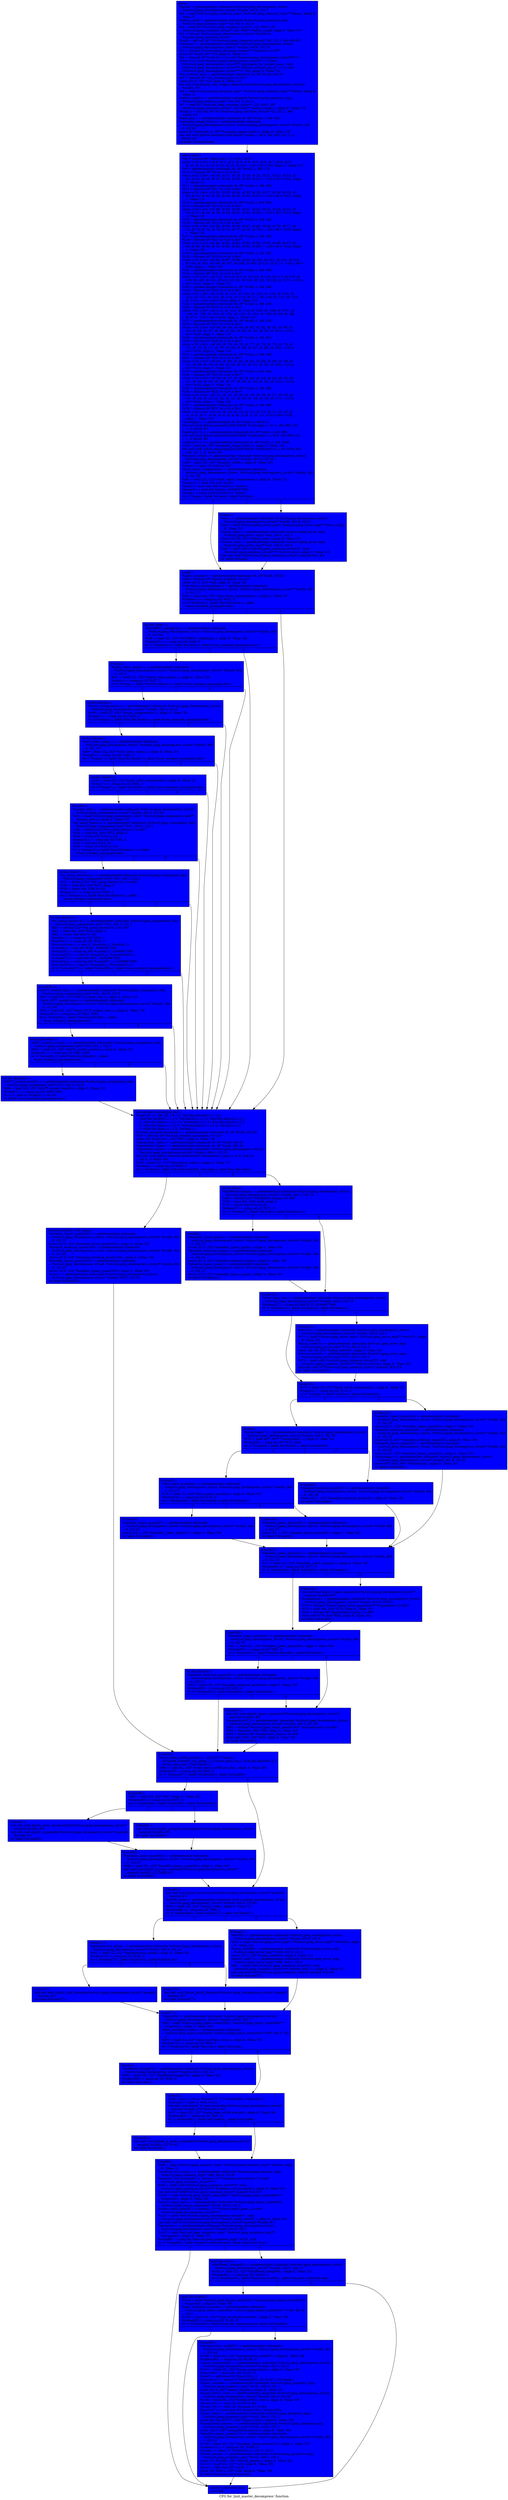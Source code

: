 digraph "CFG for 'jinit_master_decompress' function" {
	label="CFG for 'jinit_master_decompress' function";

	Node0x60f3b10 [shape=record, style = filled, fillcolor = blue, label="{entry:\l  %mem = getelementptr inbounds %struct.jpeg_decompress_struct,\l... %struct.jpeg_decompress_struct* %cinfo, i64 0, i32 1\l  %0 = load %struct.jpeg_memory_mgr*, %struct.jpeg_memory_mgr** %mem, align 8,\l... !tbaa !2\l  %alloc_small = getelementptr inbounds %struct.jpeg_memory_mgr,\l... %struct.jpeg_memory_mgr* %0, i64 0, i32 0\l  %1 = load i8* (%struct.jpeg_common_struct*, i32, i64)*, i8*\l... (%struct.jpeg_common_struct*, i32, i64)** %alloc_small, align 8, !tbaa !10\l  %2 = bitcast %struct.jpeg_decompress_struct* %cinfo to\l... %struct.jpeg_common_struct*\l  %call = tail call i8* %1(%struct.jpeg_common_struct* %2, i32 1, i64 48) #3\l  %master1 = getelementptr inbounds %struct.jpeg_decompress_struct,\l... %struct.jpeg_decompress_struct* %cinfo, i64 0, i32 73\l  %3 = bitcast %struct.jpeg_decomp_master** %master1 to i8**\l  store i8* %call, i8** %3, align 8, !tbaa !13\l  %4 = bitcast i8* %call to \<2 x void (%struct.jpeg_decompress_struct*)*\>*\l  store \<2 x void (%struct.jpeg_decompress_struct*)*\> \<void\l... (%struct.jpeg_decompress_struct*)* @prepare_for_output_pass, void\l... (%struct.jpeg_decompress_struct*)* @finish_output_pass\>, \<2 x void\l... (%struct.jpeg_decompress_struct*)*\>* %4, align 8, !tbaa !14\l  %is_dummy_pass = getelementptr inbounds i8, i8* %call, i64 16\l  %5 = bitcast i8* %is_dummy_pass to i32*\l  store i32 0, i32* %5, align 8, !tbaa !15\l  tail call void @jpeg_calc_output_dimensions(%struct.jpeg_decompress_struct*\l... %cinfo) #3\l  %6 = load %struct.jpeg_memory_mgr*, %struct.jpeg_memory_mgr** %mem, align 8,\l... !tbaa !2\l  %alloc_small.i.i = getelementptr inbounds %struct.jpeg_memory_mgr,\l... %struct.jpeg_memory_mgr* %6, i64 0, i32 0\l  %7 = load i8* (%struct.jpeg_common_struct*, i32, i64)*, i8*\l... (%struct.jpeg_common_struct*, i32, i64)** %alloc_small.i.i, align 8, !tbaa !10\l  %call.i.i = tail call i8* %7(%struct.jpeg_common_struct* %2, i32 1, i64\l... 1408) #3\l  %add.ptr.i.i = getelementptr inbounds i8, i8* %call.i.i, i64 256\l  %sample_range_limit.i.i = getelementptr inbounds\l... %struct.jpeg_decompress_struct, %struct.jpeg_decompress_struct* %cinfo, i64\l... 0, i32 61\l  store i8* %add.ptr.i.i, i8** %sample_range_limit.i.i, align 8, !tbaa !18\l  tail call void @llvm.memset.p0i8.i64(i8* %call.i.i, i8 0, i64 256, i32 1, i1\l... false) #3\l  br label %vector.body\l}"];
	Node0x60f3b10 -> Node0x6118500;
	Node0x6118500 [shape=record, style = filled, fillcolor = blue, label="{vector.body:                                      \l  %8 = bitcast i8* %add.ptr.i.i to \<16 x i8\>*\l  store \<16 x i8\> \<i8 0, i8 1, i8 2, i8 3, i8 4, i8 5, i8 6, i8 7, i8 8, i8 9,\l... i8 10, i8 11, i8 12, i8 13, i8 14, i8 15\>, \<16 x i8\>* %8, align 1, !tbaa !19\l  %9 = getelementptr inbounds i8, i8* %call.i.i, i64 272\l  %10 = bitcast i8* %9 to \<16 x i8\>*\l  store \<16 x i8\> \<i8 16, i8 17, i8 18, i8 19, i8 20, i8 21, i8 22, i8 23, i8\l... 24, i8 25, i8 26, i8 27, i8 28, i8 29, i8 30, i8 31\>, \<16 x i8\>* %10, align\l... 1, !tbaa !19\l  %11 = getelementptr inbounds i8, i8* %call.i.i, i64 288\l  %12 = bitcast i8* %11 to \<16 x i8\>*\l  store \<16 x i8\> \<i8 32, i8 33, i8 34, i8 35, i8 36, i8 37, i8 38, i8 39, i8\l... 40, i8 41, i8 42, i8 43, i8 44, i8 45, i8 46, i8 47\>, \<16 x i8\>* %12, align\l... 1, !tbaa !19\l  %13 = getelementptr inbounds i8, i8* %call.i.i, i64 304\l  %14 = bitcast i8* %13 to \<16 x i8\>*\l  store \<16 x i8\> \<i8 48, i8 49, i8 50, i8 51, i8 52, i8 53, i8 54, i8 55, i8\l... 56, i8 57, i8 58, i8 59, i8 60, i8 61, i8 62, i8 63\>, \<16 x i8\>* %14, align\l... 1, !tbaa !19\l  %15 = getelementptr inbounds i8, i8* %call.i.i, i64 320\l  %16 = bitcast i8* %15 to \<16 x i8\>*\l  store \<16 x i8\> \<i8 64, i8 65, i8 66, i8 67, i8 68, i8 69, i8 70, i8 71, i8\l... 72, i8 73, i8 74, i8 75, i8 76, i8 77, i8 78, i8 79\>, \<16 x i8\>* %16, align\l... 1, !tbaa !19\l  %17 = getelementptr inbounds i8, i8* %call.i.i, i64 336\l  %18 = bitcast i8* %17 to \<16 x i8\>*\l  store \<16 x i8\> \<i8 80, i8 81, i8 82, i8 83, i8 84, i8 85, i8 86, i8 87, i8\l... 88, i8 89, i8 90, i8 91, i8 92, i8 93, i8 94, i8 95\>, \<16 x i8\>* %18, align\l... 1, !tbaa !19\l  %19 = getelementptr inbounds i8, i8* %call.i.i, i64 352\l  %20 = bitcast i8* %19 to \<16 x i8\>*\l  store \<16 x i8\> \<i8 96, i8 97, i8 98, i8 99, i8 100, i8 101, i8 102, i8 103,\l... i8 104, i8 105, i8 106, i8 107, i8 108, i8 109, i8 110, i8 111\>, \<16 x i8\>*\l... %20, align 1, !tbaa !19\l  %21 = getelementptr inbounds i8, i8* %call.i.i, i64 368\l  %22 = bitcast i8* %21 to \<16 x i8\>*\l  store \<16 x i8\> \<i8 112, i8 113, i8 114, i8 115, i8 116, i8 117, i8 118, i8\l... 119, i8 120, i8 121, i8 122, i8 123, i8 124, i8 125, i8 126, i8 127\>, \<16 x\l... i8\>* %22, align 1, !tbaa !19\l  %23 = getelementptr inbounds i8, i8* %call.i.i, i64 384\l  %24 = bitcast i8* %23 to \<16 x i8\>*\l  store \<16 x i8\> \<i8 -128, i8 -127, i8 -126, i8 -125, i8 -124, i8 -123, i8\l... -122, i8 -121, i8 -120, i8 -119, i8 -118, i8 -117, i8 -116, i8 -115, i8 -114,\l... i8 -113\>, \<16 x i8\>* %24, align 1, !tbaa !19\l  %25 = getelementptr inbounds i8, i8* %call.i.i, i64 400\l  %26 = bitcast i8* %25 to \<16 x i8\>*\l  store \<16 x i8\> \<i8 -112, i8 -111, i8 -110, i8 -109, i8 -108, i8 -107, i8\l... -106, i8 -105, i8 -104, i8 -103, i8 -102, i8 -101, i8 -100, i8 -99, i8 -98,\l... i8 -97\>, \<16 x i8\>* %26, align 1, !tbaa !19\l  %27 = getelementptr inbounds i8, i8* %call.i.i, i64 416\l  %28 = bitcast i8* %27 to \<16 x i8\>*\l  store \<16 x i8\> \<i8 -96, i8 -95, i8 -94, i8 -93, i8 -92, i8 -91, i8 -90, i8\l... -89, i8 -88, i8 -87, i8 -86, i8 -85, i8 -84, i8 -83, i8 -82, i8 -81\>, \<16 x\l... i8\>* %28, align 1, !tbaa !19\l  %29 = getelementptr inbounds i8, i8* %call.i.i, i64 432\l  %30 = bitcast i8* %29 to \<16 x i8\>*\l  store \<16 x i8\> \<i8 -80, i8 -79, i8 -78, i8 -77, i8 -76, i8 -75, i8 -74, i8\l... -73, i8 -72, i8 -71, i8 -70, i8 -69, i8 -68, i8 -67, i8 -66, i8 -65\>, \<16 x\l... i8\>* %30, align 1, !tbaa !19\l  %31 = getelementptr inbounds i8, i8* %call.i.i, i64 448\l  %32 = bitcast i8* %31 to \<16 x i8\>*\l  store \<16 x i8\> \<i8 -64, i8 -63, i8 -62, i8 -61, i8 -60, i8 -59, i8 -58, i8\l... -57, i8 -56, i8 -55, i8 -54, i8 -53, i8 -52, i8 -51, i8 -50, i8 -49\>, \<16 x\l... i8\>* %32, align 1, !tbaa !19\l  %33 = getelementptr inbounds i8, i8* %call.i.i, i64 464\l  %34 = bitcast i8* %33 to \<16 x i8\>*\l  store \<16 x i8\> \<i8 -48, i8 -47, i8 -46, i8 -45, i8 -44, i8 -43, i8 -42, i8\l... -41, i8 -40, i8 -39, i8 -38, i8 -37, i8 -36, i8 -35, i8 -34, i8 -33\>, \<16 x\l... i8\>* %34, align 1, !tbaa !19\l  %35 = getelementptr inbounds i8, i8* %call.i.i, i64 480\l  %36 = bitcast i8* %35 to \<16 x i8\>*\l  store \<16 x i8\> \<i8 -32, i8 -31, i8 -30, i8 -29, i8 -28, i8 -27, i8 -26, i8\l... -25, i8 -24, i8 -23, i8 -22, i8 -21, i8 -20, i8 -19, i8 -18, i8 -17\>, \<16 x\l... i8\>* %36, align 1, !tbaa !19\l  %37 = getelementptr inbounds i8, i8* %call.i.i, i64 496\l  %38 = bitcast i8* %37 to \<16 x i8\>*\l  store \<16 x i8\> \<i8 -16, i8 -15, i8 -14, i8 -13, i8 -12, i8 -11, i8 -10, i8\l... -9, i8 -8, i8 -7, i8 -6, i8 -5, i8 -4, i8 -3, i8 -2, i8 -1\>, \<16 x i8\>* %38,\l... align 1, !tbaa !19\l  %scevgep.i.i = getelementptr i8, i8* %call.i.i, i64 512\l  tail call void @llvm.memset.p0i8.i64(i8* %scevgep.i.i, i8 -1, i64 384, i32\l... 1, i1 false) #3\l  %add.ptr12.i.i = getelementptr inbounds i8, i8* %call.i.i, i64 896\l  tail call void @llvm.memset.p0i8.i64(i8* %add.ptr12.i.i, i8 0, i64 384, i32\l... 1, i1 false) #3\l  %add.ptr13.i.i = getelementptr inbounds i8, i8* %call.i.i, i64 1280\l  %39 = load i8*, i8** %sample_range_limit.i.i, align 8, !tbaa !18\l  tail call void @llvm.memcpy.p0i8.p0i8.i64(i8* %add.ptr13.i.i, i8* %39, i64\l... 128, i32 1, i1 false) #3\l  %output_width.i = getelementptr inbounds %struct.jpeg_decompress_struct,\l... %struct.jpeg_decompress_struct* %cinfo, i64 0, i32 26\l  %40 = load i32, i32* %output_width.i, align 8, !tbaa !20\l  %conv.i = zext i32 %40 to i64\l  %out_color_components.i = getelementptr inbounds\l... %struct.jpeg_decompress_struct, %struct.jpeg_decompress_struct* %cinfo, i64\l... 0, i32 28\l  %41 = load i32, i32* %out_color_components.i, align 8, !tbaa !21\l  %conv2.i = sext i32 %41 to i64\l  %mul.i = mul nsw i64 %conv2.i, %conv.i\l  %conv4.i = and i64 %mul.i, 4294967295\l  %cmp.i = icmp eq i64 %conv4.i, %mul.i\l  br i1 %cmp.i, label %if.end.i, label %if.then.i\l|{<s0>T|<s1>F}}"];
	Node0x6118500:s0 -> Node0x6125e10;
	Node0x6118500:s1 -> Node0x6125ec0;
	Node0x6125ec0 [shape=record, style = filled, fillcolor = blue, label="{if.then.i:                                        \l  %err.i = getelementptr inbounds %struct.jpeg_decompress_struct,\l... %struct.jpeg_decompress_struct* %cinfo, i64 0, i32 0\l  %42 = load %struct.jpeg_error_mgr*, %struct.jpeg_error_mgr** %err.i, align\l... 8, !tbaa !22\l  %msg_code.i = getelementptr inbounds %struct.jpeg_error_mgr,\l... %struct.jpeg_error_mgr* %42, i64 0, i32 5\l  store i32 69, i32* %msg_code.i, align 8, !tbaa !23\l  %error_exit.i = getelementptr inbounds %struct.jpeg_error_mgr,\l... %struct.jpeg_error_mgr* %42, i64 0, i32 0\l  %43 = load void (%struct.jpeg_common_struct*)*, void\l... (%struct.jpeg_common_struct*)** %error_exit.i, align 8, !tbaa !25\l  tail call void %43(%struct.jpeg_common_struct* nonnull %2) #3\l  br label %if.end.i\l}"];
	Node0x6125ec0 -> Node0x6125e10;
	Node0x6125e10 [shape=record, style = filled, fillcolor = blue, label="{if.end.i:                                         \l  %pass_number.i = getelementptr inbounds i8, i8* %call, i64 24\l  %44 = bitcast i8* %pass_number.i to i32*\l  store i32 0, i32* %44, align 8, !tbaa !26\l  %do_fancy_upsampling.i.i = getelementptr inbounds\l... %struct.jpeg_decompress_struct, %struct.jpeg_decompress_struct* %cinfo, i64\l... 0, i32 17\l  %45 = load i32, i32* %do_fancy_upsampling.i.i, align 4, !tbaa !27\l  %tobool.i.i = icmp eq i32 %45, 0\l  br i1 %tobool.i.i, label %lor.lhs.false.i.i, label\l... %use_merged_upsample.exit.i\l|{<s0>T|<s1>F}}"];
	Node0x6125e10:s0 -> Node0x6127170;
	Node0x6125e10:s1 -> Node0x6127270;
	Node0x6127170 [shape=record, style = filled, fillcolor = blue, label="{lor.lhs.false.i.i:                                \l  %CCIR601_sampling.i.i = getelementptr inbounds\l... %struct.jpeg_decompress_struct, %struct.jpeg_decompress_struct* %cinfo, i64\l... 0, i32 56\l  %46 = load i32, i32* %CCIR601_sampling.i.i, align 8, !tbaa !28\l  %tobool1.i.i = icmp eq i32 %46, 0\l  br i1 %tobool1.i.i, label %if.end.i.i, label %use_merged_upsample.exit.i\l|{<s0>T|<s1>F}}"];
	Node0x6127170:s0 -> Node0x6127bb0;
	Node0x6127170:s1 -> Node0x6127270;
	Node0x6127bb0 [shape=record, style = filled, fillcolor = blue, label="{if.end.i.i:                                       \l  %jpeg_color_space.i.i = getelementptr inbounds\l... %struct.jpeg_decompress_struct, %struct.jpeg_decompress_struct* %cinfo, i64\l... 0, i32 9\l  %47 = load i32, i32* %jpeg_color_space.i.i, align 4, !tbaa !29\l  %cmp.i.i = icmp eq i32 %47, 3\l  br i1 %cmp.i.i, label %lor.lhs.false2.i.i, label %use_merged_upsample.exit.i\l|{<s0>T|<s1>F}}"];
	Node0x6127bb0:s0 -> Node0x6127fa0;
	Node0x6127bb0:s1 -> Node0x6127270;
	Node0x6127fa0 [shape=record, style = filled, fillcolor = blue, label="{lor.lhs.false2.i.i:                               \l  %num_components.i.i = getelementptr inbounds %struct.jpeg_decompress_struct,\l... %struct.jpeg_decompress_struct* %cinfo, i64 0, i32 8\l  %48 = load i32, i32* %num_components.i.i, align 8, !tbaa !30\l  %cmp3.i.i = icmp eq i32 %48, 3\l  br i1 %cmp3.i.i, label %lor.lhs.false4.i.i, label %use_merged_upsample.exit.i\l|{<s0>T|<s1>F}}"];
	Node0x6127fa0:s0 -> Node0x61288f0;
	Node0x6127fa0:s1 -> Node0x6127270;
	Node0x61288f0 [shape=record, style = filled, fillcolor = blue, label="{lor.lhs.false4.i.i:                               \l  %out_color_space.i.i = getelementptr inbounds\l... %struct.jpeg_decompress_struct, %struct.jpeg_decompress_struct* %cinfo, i64\l... 0, i32 10\l  %49 = load i32, i32* %out_color_space.i.i, align 8, !tbaa !31\l  %cmp5.i.i = icmp eq i32 %49, 2\l  br i1 %cmp5.i.i, label %lor.lhs.false6.i.i, label %use_merged_upsample.exit.i\l|{<s0>T|<s1>F}}"];
	Node0x61288f0:s0 -> Node0x61291f0;
	Node0x61288f0:s1 -> Node0x6127270;
	Node0x61291f0 [shape=record, style = filled, fillcolor = blue, label="{lor.lhs.false6.i.i:                               \l  %50 = load i32, i32* %out_color_components.i, align 8, !tbaa !21\l  %cmp7.i.i = icmp eq i32 %50, 3\l  br i1 %cmp7.i.i, label %if.end9.i.i, label %use_merged_upsample.exit.i\l|{<s0>T|<s1>F}}"];
	Node0x61291f0:s0 -> Node0x61293e0;
	Node0x61291f0:s1 -> Node0x6127270;
	Node0x61293e0 [shape=record, style = filled, fillcolor = blue, label="{if.end9.i.i:                                      \l  %comp_info.i.i = getelementptr inbounds %struct.jpeg_decompress_struct,\l... %struct.jpeg_decompress_struct* %cinfo, i64 0, i32 43\l  %51 = load %struct.jpeg_component_info*, %struct.jpeg_component_info**\l... %comp_info.i.i, align 8, !tbaa !32\l  %h_samp_factor.i.i = getelementptr inbounds %struct.jpeg_component_info,\l... %struct.jpeg_component_info* %51, i64 0, i32 2\l  %52 = bitcast i32* %h_samp_factor.i.i to i64*\l  %53 = load i64, i64* %52, align 8\l  %54 = trunc i64 %53 to i32\l  %cmp10.i.i = icmp eq i32 %54, 2\l  %55 = lshr i64 %53, 32\l  %56 = trunc i64 %55 to i32\l  br i1 %cmp10.i.i, label %lor.lhs.false11.i.i, label\l... %use_merged_upsample.exit.i\l|{<s0>T|<s1>F}}"];
	Node0x61293e0:s0 -> Node0x6126200;
	Node0x61293e0:s1 -> Node0x6127270;
	Node0x6126200 [shape=record, style = filled, fillcolor = blue, label="{lor.lhs.false11.i.i:                              \l  %h_samp_factor14.i.i = getelementptr inbounds %struct.jpeg_component_info,\l... %struct.jpeg_component_info* %51, i64 1, i32 2\l  %57 = bitcast i32* %h_samp_factor14.i.i to i64*\l  %58 = load i64, i64* %57, align 8\l  %59 = trunc i64 %58 to i32\l  %cmp15.i.i = icmp eq i32 %59, 1\l  br i1 %cmp15.i.i, label %lor.lhs.false16.i.i, label\l... %use_merged_upsample.exit.i\l|{<s0>T|<s1>F}}"];
	Node0x6126200:s0 -> Node0x612a080;
	Node0x6126200:s1 -> Node0x6127270;
	Node0x612a080 [shape=record, style = filled, fillcolor = blue, label="{lor.lhs.false16.i.i:                              \l  %h_samp_factor19.i.i = getelementptr inbounds %struct.jpeg_component_info,\l... %struct.jpeg_component_info* %51, i64 2, i32 2\l  %60 = bitcast i32* %h_samp_factor19.i.i to i64*\l  %61 = load i64, i64* %60, align 8\l  %62 = trunc i64 %61 to i32\l  %notlhs.i.i = icmp eq i32 %62, 1\l  %notrhs.i.i = icmp slt i32 %56, 3\l  %or.cond.not.i.i = and i1 %notrhs.i.i, %notlhs.i.i\l  %.mask.i.i = and i64 %58, -4294967296\l  %cmp29.i.i = icmp eq i64 %.mask.i.i, 4294967296\l  %or.cond72.i.i = and i1 %cmp29.i.i, %or.cond.not.i.i\l  %.mask71.i.i = and i64 %61, -4294967296\l  %cmp34.i.i = icmp eq i64 %.mask71.i.i, 4294967296\l  %or.cond73.i.i = and i1 %cmp34.i.i, %or.cond72.i.i\l  br i1 %or.cond73.i.i, label %if.end36.i.i, label %use_merged_upsample.exit.i\l|{<s0>T|<s1>F}}"];
	Node0x612a080:s0 -> Node0x612a980;
	Node0x612a080:s1 -> Node0x6127270;
	Node0x612a980 [shape=record, style = filled, fillcolor = blue, label="{if.end36.i.i:                                     \l  %DCT_scaled_size.i.i = getelementptr inbounds %struct.jpeg_component_info,\l... %struct.jpeg_component_info* %51, i64 0, i32 9\l  %63 = load i32, i32* %DCT_scaled_size.i.i, align 4, !tbaa !33\l  %min_DCT_scaled_size.i.i = getelementptr inbounds\l... %struct.jpeg_decompress_struct, %struct.jpeg_decompress_struct* %cinfo, i64\l... 0, i32 59\l  %64 = load i32, i32* %min_DCT_scaled_size.i.i, align 4, !tbaa !35\l  %cmp39.i.i = icmp eq i32 %63, %64\l  br i1 %cmp39.i.i, label %lor.lhs.false40.i.i, label\l... %use_merged_upsample.exit.i\l|{<s0>T|<s1>F}}"];
	Node0x612a980:s0 -> Node0x6105c40;
	Node0x612a980:s1 -> Node0x6127270;
	Node0x6105c40 [shape=record, style = filled, fillcolor = blue, label="{lor.lhs.false40.i.i:                              \l  %DCT_scaled_size43.i.i = getelementptr inbounds %struct.jpeg_component_info,\l... %struct.jpeg_component_info* %51, i64 1, i32 9\l  %65 = load i32, i32* %DCT_scaled_size43.i.i, align 4, !tbaa !33\l  %cmp45.i.i = icmp eq i32 %65, %63\l  br i1 %cmp45.i.i, label %lor.lhs.false46.i.i, label\l... %use_merged_upsample.exit.i\l|{<s0>T|<s1>F}}"];
	Node0x6105c40:s0 -> Node0x612b2e0;
	Node0x6105c40:s1 -> Node0x6127270;
	Node0x612b2e0 [shape=record, style = filled, fillcolor = blue, label="{lor.lhs.false46.i.i:                              \l  %DCT_scaled_size49.i.i = getelementptr inbounds %struct.jpeg_component_info,\l... %struct.jpeg_component_info* %51, i64 2, i32 9\l  %66 = load i32, i32* %DCT_scaled_size49.i.i, align 4, !tbaa !33\l  %cmp51.i.i = icmp eq i32 %66, %63\l  %..i.i = zext i1 %cmp51.i.i to i32\l  br label %use_merged_upsample.exit.i\l}"];
	Node0x612b2e0 -> Node0x6127270;
	Node0x6127270 [shape=record, style = filled, fillcolor = blue, label="{use_merged_upsample.exit.i:                       \l  %call191.i = phi i32 [ %..i.i, %lor.lhs.false46.i.i ], [ 0,\l... %lor.lhs.false40.i.i ], [ 0, %if.end36.i.i ], [ 0, %lor.lhs.false16.i.i ], [\l... 0, %lor.lhs.false11.i.i ], [ 0, %if.end9.i.i ], [ 0, %lor.lhs.false6.i.i ], [\l... 0, %lor.lhs.false4.i.i ], [ 0, %lor.lhs.false2.i.i ], [ 0, %if.end.i.i ], [\l... 0, %lor.lhs.false.i.i ], [ 0, %if.end.i ]\l  %using_merged_upsample.i = getelementptr inbounds i8, i8* %call, i64 28\l  %67 = bitcast i8* %using_merged_upsample.i to i32*\l  store i32 %call191.i, i32* %67, align 4, !tbaa !36\l  %quantizer_1pass.i = getelementptr inbounds i8, i8* %call, i64 32\l  %quantizer_2pass.i = getelementptr inbounds i8, i8* %call, i64 40\l  %quantize_colors.i = getelementptr inbounds %struct.jpeg_decompress_struct,\l... %struct.jpeg_decompress_struct* %cinfo, i64 0, i32 19\l  tail call void @llvm.memset.p0i8.i64(i8* %quantizer_1pass.i, i8 0, i64 16,\l... i32 8, i1 false) #3\l  %68 = load i32, i32* %quantize_colors.i, align 4, !tbaa !37\l  %tobool.i = icmp eq i32 %68, 0\l  br i1 %tobool.i, label %if.end9.if.end55_crit_edge.i, label %lor.lhs.false.i\l|{<s0>T|<s1>F}}"];
	Node0x6127270:s0 -> Node0x612c050;
	Node0x6127270:s1 -> Node0x612c170;
	Node0x612c170 [shape=record, style = filled, fillcolor = blue, label="{lor.lhs.false.i:                                  \l  %buffered_image.i = getelementptr inbounds %struct.jpeg_decompress_struct,\l... %struct.jpeg_decompress_struct* %cinfo, i64 0, i32 14\l  %69 = bitcast i32* %buffered_image.i to i64*\l  %70 = load i64, i64* %69, align 8\l  %71 = trunc i64 %70 to i32\l  %tobool7.i = icmp eq i32 %71, 0\l  br i1 %tobool7.i, label %if.end9.i, label %if.then12.i\l|{<s0>T|<s1>F}}"];
	Node0x612c170:s0 -> Node0x612c500;
	Node0x612c170:s1 -> Node0x612c5e0;
	Node0x612c500 [shape=record, style = filled, fillcolor = blue, label="{if.end9.i:                                        \l  %enable_1pass_quant.i = getelementptr inbounds\l... %struct.jpeg_decompress_struct, %struct.jpeg_decompress_struct* %cinfo, i64\l... 0, i32 23\l  store i32 0, i32* %enable_1pass_quant.i, align 4, !tbaa !38\l  %enable_external_quant.i = getelementptr inbounds\l... %struct.jpeg_decompress_struct, %struct.jpeg_decompress_struct* %cinfo, i64\l... 0, i32 24\l  store i32 0, i32* %enable_external_quant.i, align 8, !tbaa !39\l  %enable_2pass_quant.i = getelementptr inbounds\l... %struct.jpeg_decompress_struct, %struct.jpeg_decompress_struct* %cinfo, i64\l... 0, i32 25\l  store i32 0, i32* %enable_2pass_quant.i, align 4, !tbaa !40\l  br label %if.then12.i\l}"];
	Node0x612c500 -> Node0x612c5e0;
	Node0x612c050 [shape=record, style = filled, fillcolor = blue, label="{if.end9.if.end55_crit_edge.i:                     \l  %enable_1pass_quant193.i = getelementptr inbounds\l... %struct.jpeg_decompress_struct, %struct.jpeg_decompress_struct* %cinfo, i64\l... 0, i32 23\l  store i32 0, i32* %enable_1pass_quant193.i, align 4, !tbaa !38\l  %enable_external_quant194.i = getelementptr inbounds\l... %struct.jpeg_decompress_struct, %struct.jpeg_decompress_struct* %cinfo, i64\l... 0, i32 24\l  store i32 0, i32* %enable_external_quant194.i, align 8, !tbaa !39\l  %enable_2pass_quant195.i = getelementptr inbounds\l... %struct.jpeg_decompress_struct, %struct.jpeg_decompress_struct* %cinfo, i64\l... 0, i32 25\l  store i32 0, i32* %enable_2pass_quant195.i, align 4, !tbaa !40\l  %.pre.i = getelementptr inbounds %struct.jpeg_decompress_struct,\l... %struct.jpeg_decompress_struct* %cinfo, i64 0, i32 15\l  br label %if.end55.i\l}"];
	Node0x612c050 -> Node0x610e4e0;
	Node0x612c5e0 [shape=record, style = filled, fillcolor = blue, label="{if.then12.i:                                      \l  %raw_data_out.i = getelementptr inbounds %struct.jpeg_decompress_struct,\l... %struct.jpeg_decompress_struct* %cinfo, i64 0, i32 15\l  %tobool13.i = icmp ult i64 %70, 4294967296\l  br i1 %tobool13.i, label %if.end19.i, label %if.then14.i\l|{<s0>T|<s1>F}}"];
	Node0x612c5e0:s0 -> Node0x610e710;
	Node0x612c5e0:s1 -> Node0x610e790;
	Node0x610e790 [shape=record, style = filled, fillcolor = blue, label="{if.then14.i:                                      \l  %err15.i = getelementptr inbounds %struct.jpeg_decompress_struct,\l... %struct.jpeg_decompress_struct* %cinfo, i64 0, i32 0\l  %72 = load %struct.jpeg_error_mgr*, %struct.jpeg_error_mgr** %err15.i, align\l... 8, !tbaa !22\l  %msg_code16.i = getelementptr inbounds %struct.jpeg_error_mgr,\l... %struct.jpeg_error_mgr* %72, i64 0, i32 5\l  store i32 46, i32* %msg_code16.i, align 8, !tbaa !23\l  %error_exit18.i = getelementptr inbounds %struct.jpeg_error_mgr,\l... %struct.jpeg_error_mgr* %72, i64 0, i32 0\l  %73 = load void (%struct.jpeg_common_struct*)*, void\l... (%struct.jpeg_common_struct*)** %error_exit18.i, align 8, !tbaa !25\l  tail call void %73(%struct.jpeg_common_struct* nonnull %2) #3\l  br label %if.end19.i\l}"];
	Node0x610e790 -> Node0x610e710;
	Node0x610e710 [shape=record, style = filled, fillcolor = blue, label="{if.end19.i:                                       \l  %74 = load i32, i32* %out_color_components.i, align 8, !tbaa !21\l  %cmp21.i = icmp eq i32 %74, 3\l  br i1 %cmp21.i, label %if.else.i, label %if.then23.i\l|{<s0>T|<s1>F}}"];
	Node0x610e710:s0 -> Node0x612f8e0;
	Node0x610e710:s1 -> Node0x612f990;
	Node0x612f990 [shape=record, style = filled, fillcolor = blue, label="{if.then23.i:                                      \l  %enable_1pass_quant24.i = getelementptr inbounds\l... %struct.jpeg_decompress_struct, %struct.jpeg_decompress_struct* %cinfo, i64\l... 0, i32 23\l  store i32 1, i32* %enable_1pass_quant24.i, align 4, !tbaa !38\l  %enable_external_quant25.i = getelementptr inbounds\l... %struct.jpeg_decompress_struct, %struct.jpeg_decompress_struct* %cinfo, i64\l... 0, i32 24\l  store i32 0, i32* %enable_external_quant25.i, align 8, !tbaa !39\l  %enable_2pass_quant26.i = getelementptr inbounds\l... %struct.jpeg_decompress_struct, %struct.jpeg_decompress_struct* %cinfo, i64\l... 0, i32 25\l  store i32 0, i32* %enable_2pass_quant26.i, align 4, !tbaa !40\l  %colormap.i = getelementptr inbounds %struct.jpeg_decompress_struct,\l... %struct.jpeg_decompress_struct* %cinfo, i64 0, i32 32\l  store i8** null, i8*** %colormap.i, align 8, !tbaa !41\l  br label %if.end40.i\l}"];
	Node0x612f990 -> Node0x612fa10;
	Node0x612f8e0 [shape=record, style = filled, fillcolor = blue, label="{if.else.i:                                        \l  %colormap27.i = getelementptr inbounds %struct.jpeg_decompress_struct,\l... %struct.jpeg_decompress_struct* %cinfo, i64 0, i32 32\l  %75 = load i8**, i8*** %colormap27.i, align 8, !tbaa !41\l  %cmp28.i = icmp eq i8** %75, null\l  br i1 %cmp28.i, label %if.else32.i, label %if.then30.i\l|{<s0>T|<s1>F}}"];
	Node0x612f8e0:s0 -> Node0x61308a0;
	Node0x612f8e0:s1 -> Node0x6130980;
	Node0x6130980 [shape=record, style = filled, fillcolor = blue, label="{if.then30.i:                                      \l  %enable_external_quant31.i = getelementptr inbounds\l... %struct.jpeg_decompress_struct, %struct.jpeg_decompress_struct* %cinfo, i64\l... 0, i32 24\l  store i32 1, i32* %enable_external_quant31.i, align 8, !tbaa !39\l  br label %if.end40.i\l}"];
	Node0x6130980 -> Node0x612fa10;
	Node0x61308a0 [shape=record, style = filled, fillcolor = blue, label="{if.else32.i:                                      \l  %two_pass_quantize.i = getelementptr inbounds\l... %struct.jpeg_decompress_struct, %struct.jpeg_decompress_struct* %cinfo, i64\l... 0, i32 21\l  %76 = load i32, i32* %two_pass_quantize.i, align 4, !tbaa !42\l  %tobool33.i = icmp eq i32 %76, 0\l  br i1 %tobool33.i, label %if.else36.i, label %if.then34.i\l|{<s0>T|<s1>F}}"];
	Node0x61308a0:s0 -> Node0x6108f90;
	Node0x61308a0:s1 -> Node0x6109040;
	Node0x6109040 [shape=record, style = filled, fillcolor = blue, label="{if.then34.i:                                      \l  %enable_2pass_quant35.i = getelementptr inbounds\l... %struct.jpeg_decompress_struct, %struct.jpeg_decompress_struct* %cinfo, i64\l... 0, i32 25\l  store i32 1, i32* %enable_2pass_quant35.i, align 4, !tbaa !40\l  br label %if.end40.i\l}"];
	Node0x6109040 -> Node0x612fa10;
	Node0x6108f90 [shape=record, style = filled, fillcolor = blue, label="{if.else36.i:                                      \l  %enable_1pass_quant37.i = getelementptr inbounds\l... %struct.jpeg_decompress_struct, %struct.jpeg_decompress_struct* %cinfo, i64\l... 0, i32 23\l  store i32 1, i32* %enable_1pass_quant37.i, align 4, !tbaa !38\l  br label %if.end40.i\l}"];
	Node0x6108f90 -> Node0x612fa10;
	Node0x612fa10 [shape=record, style = filled, fillcolor = blue, label="{if.end40.i:                                       \l  %enable_1pass_quant41.i = getelementptr inbounds\l... %struct.jpeg_decompress_struct, %struct.jpeg_decompress_struct* %cinfo, i64\l... 0, i32 23\l  %77 = load i32, i32* %enable_1pass_quant41.i, align 4, !tbaa !38\l  %tobool42.i = icmp eq i32 %77, 0\l  br i1 %tobool42.i, label %if.end45.i, label %if.then43.i\l|{<s0>T|<s1>F}}"];
	Node0x612fa10:s0 -> Node0x61095d0;
	Node0x612fa10:s1 -> Node0x61096b0;
	Node0x61096b0 [shape=record, style = filled, fillcolor = blue, label="{if.then43.i:                                      \l  tail call void @jinit_1pass_quantizer(%struct.jpeg_decompress_struct*\l... nonnull %cinfo) #3\l  %cquantize.i = getelementptr inbounds %struct.jpeg_decompress_struct,\l... %struct.jpeg_decompress_struct* %cinfo, i64 0, i32 83\l  %78 = bitcast %struct.jpeg_color_quantizer** %cquantize.i to i64*\l  %79 = load i64, i64* %78, align 8, !tbaa !43\l  %80 = bitcast i8* %quantizer_1pass.i to i64*\l  store i64 %79, i64* %80, align 8, !tbaa !44\l  br label %if.end45.i\l}"];
	Node0x61096b0 -> Node0x61095d0;
	Node0x61095d0 [shape=record, style = filled, fillcolor = blue, label="{if.end45.i:                                       \l  %enable_2pass_quant46.i = getelementptr inbounds\l... %struct.jpeg_decompress_struct, %struct.jpeg_decompress_struct* %cinfo, i64\l... 0, i32 25\l  %81 = load i32, i32* %enable_2pass_quant46.i, align 4, !tbaa !40\l  %tobool47.i = icmp eq i32 %81, 0\l  br i1 %tobool47.i, label %lor.lhs.false48.i, label %if.then51.i\l|{<s0>T|<s1>F}}"];
	Node0x61095d0:s0 -> Node0x610a620;
	Node0x61095d0:s1 -> Node0x610a720;
	Node0x610a620 [shape=record, style = filled, fillcolor = blue, label="{lor.lhs.false48.i:                                \l  %enable_external_quant49.i = getelementptr inbounds\l... %struct.jpeg_decompress_struct, %struct.jpeg_decompress_struct* %cinfo, i64\l... 0, i32 24\l  %82 = load i32, i32* %enable_external_quant49.i, align 8, !tbaa !39\l  %tobool50.i = icmp eq i32 %82, 0\l  br i1 %tobool50.i, label %if.end55.i, label %if.then51.i\l|{<s0>T|<s1>F}}"];
	Node0x610a620:s0 -> Node0x610e4e0;
	Node0x610a620:s1 -> Node0x610a720;
	Node0x610a720 [shape=record, style = filled, fillcolor = blue, label="{if.then51.i:                                      \l  tail call void @jinit_2pass_quantizer(%struct.jpeg_decompress_struct*\l... nonnull %cinfo) #3\l  %cquantize52.i = getelementptr inbounds %struct.jpeg_decompress_struct,\l... %struct.jpeg_decompress_struct* %cinfo, i64 0, i32 83\l  %83 = bitcast %struct.jpeg_color_quantizer** %cquantize52.i to i64*\l  %84 = load i64, i64* %83, align 8, !tbaa !43\l  %85 = bitcast i8* %quantizer_2pass.i to i64*\l  store i64 %84, i64* %85, align 8, !tbaa !45\l  br label %if.end55.i\l}"];
	Node0x610a720 -> Node0x610e4e0;
	Node0x610e4e0 [shape=record, style = filled, fillcolor = blue, label="{if.end55.i:                                       \l  %raw_data_out56.pre-phi.i = phi i32* [ %.pre.i,\l... %if.end9.if.end55_crit_edge.i ], [ %raw_data_out.i, %lor.lhs.false48.i ], [\l... %raw_data_out.i, %if.then51.i ]\l  %86 = load i32, i32* %raw_data_out56.pre-phi.i, align 4, !tbaa !46\l  %tobool57.i = icmp eq i32 %86, 0\l  br i1 %tobool57.i, label %if.then58.i, label %if.end65.i\l|{<s0>T|<s1>F}}"];
	Node0x610e4e0:s0 -> Node0x6135880;
	Node0x610e4e0:s1 -> Node0x6135960;
	Node0x6135880 [shape=record, style = filled, fillcolor = blue, label="{if.then58.i:                                      \l  %87 = load i32, i32* %67, align 4, !tbaa !36\l  %tobool60.i = icmp eq i32 %87, 0\l  br i1 %tobool60.i, label %if.else62.i, label %if.then61.i\l|{<s0>T|<s1>F}}"];
	Node0x6135880:s0 -> Node0x6136160;
	Node0x6135880:s1 -> Node0x6136240;
	Node0x6136240 [shape=record, style = filled, fillcolor = blue, label="{if.then61.i:                                      \l  tail call void @jinit_merged_upsampler(%struct.jpeg_decompress_struct*\l... nonnull %cinfo) #3\l  br label %if.end63.i\l}"];
	Node0x6136240 -> Node0x6136640;
	Node0x6136160 [shape=record, style = filled, fillcolor = blue, label="{if.else62.i:                                      \l  tail call void @jinit_color_deconverter(%struct.jpeg_decompress_struct*\l... nonnull %cinfo) #3\l  tail call void @jinit_upsampler(%struct.jpeg_decompress_struct* nonnull\l... %cinfo) #3\l  br label %if.end63.i\l}"];
	Node0x6136160 -> Node0x6136640;
	Node0x6136640 [shape=record, style = filled, fillcolor = blue, label="{if.end63.i:                                       \l  %enable_2pass_quant64.i = getelementptr inbounds\l... %struct.jpeg_decompress_struct, %struct.jpeg_decompress_struct* %cinfo, i64\l... 0, i32 25\l  %88 = load i32, i32* %enable_2pass_quant64.i, align 4, !tbaa !40\l  tail call void @jinit_d_post_controller(%struct.jpeg_decompress_struct*\l... nonnull %cinfo, i32 %88) #3\l  br label %if.end65.i\l}"];
	Node0x6136640 -> Node0x6135960;
	Node0x6135960 [shape=record, style = filled, fillcolor = blue, label="{if.end65.i:                                       \l  tail call void @jinit_inverse_dct(%struct.jpeg_decompress_struct* nonnull\l... %cinfo) #3\l  %arith_code.i = getelementptr inbounds %struct.jpeg_decompress_struct,\l... %struct.jpeg_decompress_struct* %cinfo, i64 0, i32 45\l  %89 = load i32, i32* %arith_code.i, align 4, !tbaa !47\l  %tobool66.i = icmp eq i32 %89, 0\l  br i1 %tobool66.i, label %if.else72.i, label %if.then67.i\l|{<s0>T|<s1>F}}"];
	Node0x6135960:s0 -> Node0x6137640;
	Node0x6135960:s1 -> Node0x6137720;
	Node0x6137720 [shape=record, style = filled, fillcolor = blue, label="{if.then67.i:                                      \l  %err68.i = getelementptr inbounds %struct.jpeg_decompress_struct,\l... %struct.jpeg_decompress_struct* %cinfo, i64 0, i32 0\l  %90 = load %struct.jpeg_error_mgr*, %struct.jpeg_error_mgr** %err68.i, align\l... 8, !tbaa !22\l  %msg_code69.i = getelementptr inbounds %struct.jpeg_error_mgr,\l... %struct.jpeg_error_mgr* %90, i64 0, i32 5\l  store i32 1, i32* %msg_code69.i, align 8, !tbaa !23\l  %error_exit71.i = getelementptr inbounds %struct.jpeg_error_mgr,\l... %struct.jpeg_error_mgr* %90, i64 0, i32 0\l  %91 = load void (%struct.jpeg_common_struct*)*, void\l... (%struct.jpeg_common_struct*)** %error_exit71.i, align 8, !tbaa !25\l  tail call void %91(%struct.jpeg_common_struct* nonnull %2) #3\l  br label %if.end77.i\l}"];
	Node0x6137720 -> Node0x6137cf0;
	Node0x6137640 [shape=record, style = filled, fillcolor = blue, label="{if.else72.i:                                      \l  %progressive_mode.i = getelementptr inbounds %struct.jpeg_decompress_struct,\l... %struct.jpeg_decompress_struct* %cinfo, i64 0, i32 44\l  %92 = load i32, i32* %progressive_mode.i, align 8, !tbaa !48\l  %tobool73.i = icmp eq i32 %92, 0\l  br i1 %tobool73.i, label %if.else75.i, label %if.then74.i\l|{<s0>T|<s1>F}}"];
	Node0x6137640:s0 -> Node0x6138130;
	Node0x6137640:s1 -> Node0x6138210;
	Node0x6138210 [shape=record, style = filled, fillcolor = blue, label="{if.then74.i:                                      \l  tail call void @jinit_phuff_decoder(%struct.jpeg_decompress_struct* nonnull\l... %cinfo) #3\l  br label %if.end77.i\l}"];
	Node0x6138210 -> Node0x6137cf0;
	Node0x6138130 [shape=record, style = filled, fillcolor = blue, label="{if.else75.i:                                      \l  tail call void @jinit_huff_decoder(%struct.jpeg_decompress_struct* nonnull\l... %cinfo) #3\l  br label %if.end77.i\l}"];
	Node0x6138130 -> Node0x6137cf0;
	Node0x6137cf0 [shape=record, style = filled, fillcolor = blue, label="{if.end77.i:                                       \l  %inputctl.i = getelementptr inbounds %struct.jpeg_decompress_struct,\l... %struct.jpeg_decompress_struct* %cinfo, i64 0, i32 77\l  %93 = load %struct.jpeg_input_controller*, %struct.jpeg_input_controller**\l... %inputctl.i, align 8, !tbaa !49\l  %has_multiple_scans.i = getelementptr inbounds\l... %struct.jpeg_input_controller, %struct.jpeg_input_controller* %93, i64 0, i32\l... 4\l  %94 = load i32, i32* %has_multiple_scans.i, align 8, !tbaa !50\l  %tobool78.i = icmp eq i32 %94, 0\l  br i1 %tobool78.i, label %lor.rhs.i, label %lor.end.i\l|{<s0>T|<s1>F}}"];
	Node0x6137cf0:s0 -> Node0x6138e10;
	Node0x6137cf0:s1 -> Node0x6138ef0;
	Node0x6138e10 [shape=record, style = filled, fillcolor = blue, label="{lor.rhs.i:                                        \l  %buffered_image79.i = getelementptr inbounds %struct.jpeg_decompress_struct,\l... %struct.jpeg_decompress_struct* %cinfo, i64 0, i32 14\l  %95 = load i32, i32* %buffered_image79.i, align 8, !tbaa !52\l  %tobool80.i = icmp ne i32 %95, 0\l  br label %lor.end.i\l}"];
	Node0x6138e10 -> Node0x6138ef0;
	Node0x6138ef0 [shape=record, style = filled, fillcolor = blue, label="{lor.end.i:                                        \l  %96 = phi i1 [ true, %if.end77.i ], [ %tobool80.i, %lor.rhs.i ]\l  %lor.ext.i = zext i1 %96 to i32\l  tail call void @jinit_d_coef_controller(%struct.jpeg_decompress_struct*\l... nonnull %cinfo, i32 %lor.ext.i) #3\l  %97 = load i32, i32* %raw_data_out56.pre-phi.i, align 4, !tbaa !46\l  %tobool82.i = icmp eq i32 %97, 0\l  br i1 %tobool82.i, label %if.then83.i, label %if.end84.i\l|{<s0>T|<s1>F}}"];
	Node0x6138ef0:s0 -> Node0x6139e50;
	Node0x6138ef0:s1 -> Node0x6139f30;
	Node0x6139e50 [shape=record, style = filled, fillcolor = blue, label="{if.then83.i:                                      \l  tail call void @jinit_d_main_controller(%struct.jpeg_decompress_struct*\l... nonnull %cinfo, i32 0) #3\l  br label %if.end84.i\l}"];
	Node0x6139e50 -> Node0x6139f30;
	Node0x6139f30 [shape=record, style = filled, fillcolor = blue, label="{if.end84.i:                                       \l  %98 = load %struct.jpeg_memory_mgr*, %struct.jpeg_memory_mgr** %mem, align\l... 8, !tbaa !2\l  %realize_virt_arrays.i = getelementptr inbounds %struct.jpeg_memory_mgr,\l... %struct.jpeg_memory_mgr* %98, i64 0, i32 6\l  %realize_virt_arrays85.i = bitcast \{\}** %realize_virt_arrays.i to void\l... (%struct.jpeg_common_struct*)**\l  %99 = load void (%struct.jpeg_common_struct*)*, void\l... (%struct.jpeg_common_struct*)** %realize_virt_arrays85.i, align 8, !tbaa !53\l  tail call void %99(%struct.jpeg_common_struct* nonnull %2) #3\l  %100 = load %struct.jpeg_input_controller*, %struct.jpeg_input_controller**\l... %inputctl.i, align 8, !tbaa !49\l  %start_input_pass.i = getelementptr inbounds %struct.jpeg_input_controller,\l... %struct.jpeg_input_controller* %100, i64 0, i32 2\l  %start_input_pass87.i = bitcast \{\}** %start_input_pass.i to void\l... (%struct.jpeg_decompress_struct*)**\l  %101 = load void (%struct.jpeg_decompress_struct*)*, void\l... (%struct.jpeg_decompress_struct*)** %start_input_pass87.i, align 8, !tbaa !54\l  tail call void %101(%struct.jpeg_decompress_struct* nonnull %cinfo) #3\l  %progress.i = getelementptr inbounds %struct.jpeg_decompress_struct,\l... %struct.jpeg_decompress_struct* %cinfo, i64 0, i32 2\l  %102 = load %struct.jpeg_progress_mgr*, %struct.jpeg_progress_mgr**\l... %progress.i, align 8, !tbaa !55\l  %cmp88.i = icmp eq %struct.jpeg_progress_mgr* %102, null\l  br i1 %cmp88.i, label %master_selection.exit, label %land.lhs.true.i\l|{<s0>T|<s1>F}}"];
	Node0x6139f30:s0 -> Node0x613b510;
	Node0x6139f30:s1 -> Node0x613b610;
	Node0x613b610 [shape=record, style = filled, fillcolor = blue, label="{land.lhs.true.i:                                  \l  %buffered_image90.i = getelementptr inbounds %struct.jpeg_decompress_struct,\l... %struct.jpeg_decompress_struct* %cinfo, i64 0, i32 14\l  %103 = load i32, i32* %buffered_image90.i, align 8, !tbaa !52\l  %tobool91.i = icmp eq i32 %103, 0\l  br i1 %tobool91.i, label %land.lhs.true92.i, label %master_selection.exit\l|{<s0>T|<s1>F}}"];
	Node0x613b610:s0 -> Node0x613bf10;
	Node0x613b610:s1 -> Node0x613b510;
	Node0x613bf10 [shape=record, style = filled, fillcolor = blue, label="{land.lhs.true92.i:                                \l  %104 = load %struct.jpeg_input_controller*, %struct.jpeg_input_controller**\l... %inputctl.i, align 8, !tbaa !49\l  %has_multiple_scans94.i = getelementptr inbounds\l... %struct.jpeg_input_controller, %struct.jpeg_input_controller* %104, i64 0,\l... i32 4\l  %105 = load i32, i32* %has_multiple_scans94.i, align 8, !tbaa !50\l  %tobool95.i = icmp eq i32 %105, 0\l  br i1 %tobool95.i, label %master_selection.exit, label %if.then96.i\l|{<s0>T|<s1>F}}"];
	Node0x613bf10:s0 -> Node0x613b510;
	Node0x613bf10:s1 -> Node0x613c8c0;
	Node0x613c8c0 [shape=record, style = filled, fillcolor = blue, label="{if.then96.i:                                      \l  %progressive_mode97.i = getelementptr inbounds\l... %struct.jpeg_decompress_struct, %struct.jpeg_decompress_struct* %cinfo, i64\l... 0, i32 44\l  %106 = load i32, i32* %progressive_mode97.i, align 8, !tbaa !48\l  %tobool98.i = icmp eq i32 %106, 0\l  %num_components.i = getelementptr inbounds %struct.jpeg_decompress_struct,\l... %struct.jpeg_decompress_struct* %cinfo, i64 0, i32 8\l  %107 = load i32, i32* %num_components.i, align 8, !tbaa !30\l  %mul100.i = mul nsw i32 %107, 3\l  %add.i = add nsw i32 %mul100.i, 2\l  %nscans.0.i = select i1 %tobool98.i, i32 %107, i32 %add.i\l  %pass_counter.i = getelementptr inbounds %struct.jpeg_progress_mgr,\l... %struct.jpeg_progress_mgr* %102, i64 0, i32 1\l  store i64 0, i64* %pass_counter.i, align 8, !tbaa !56\l  %total_iMCU_rows.i = getelementptr inbounds %struct.jpeg_decompress_struct,\l... %struct.jpeg_decompress_struct* %cinfo, i64 0, i32 60\l  %108 = load i32, i32* %total_iMCU_rows.i, align 8, !tbaa !58\l  %conv105.i = zext i32 %108 to i64\l  %conv106.i = sext i32 %nscans.0.i to i64\l  %mul107.i = mul nsw i64 %conv106.i, %conv105.i\l  %pass_limit.i = getelementptr inbounds %struct.jpeg_progress_mgr,\l... %struct.jpeg_progress_mgr* %102, i64 0, i32 2\l  store i64 %mul107.i, i64* %pass_limit.i, align 8, !tbaa !59\l  %completed_passes.i = getelementptr inbounds %struct.jpeg_progress_mgr,\l... %struct.jpeg_progress_mgr* %102, i64 0, i32 3\l  store i32 0, i32* %completed_passes.i, align 8, !tbaa !60\l  %enable_2pass_quant110.i = getelementptr inbounds\l... %struct.jpeg_decompress_struct, %struct.jpeg_decompress_struct* %cinfo, i64\l... 0, i32 25\l  %109 = load i32, i32* %enable_2pass_quant110.i, align 4, !tbaa !40\l  %tobool111.i = icmp ne i32 %109, 0\l  %cond.i = select i1 %tobool111.i, i32 3, i32 2\l  %total_passes.i = getelementptr inbounds %struct.jpeg_progress_mgr,\l... %struct.jpeg_progress_mgr* %102, i64 0, i32 4\l  store i32 %cond.i, i32* %total_passes.i, align 4, !tbaa !61\l  %110 = load i32, i32* %44, align 8, !tbaa !26\l  %inc.i = add nsw i32 %110, 1\l  store i32 %inc.i, i32* %44, align 8, !tbaa !26\l  br label %master_selection.exit\l}"];
	Node0x613c8c0 -> Node0x613b510;
	Node0x613b510 [shape=record, style = filled, fillcolor = blue, label="{master_selection.exit:                            \l  ret void\l}"];
}
